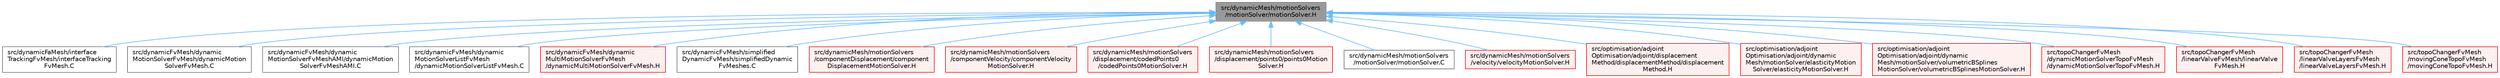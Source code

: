 digraph "src/dynamicMesh/motionSolvers/motionSolver/motionSolver.H"
{
 // LATEX_PDF_SIZE
  bgcolor="transparent";
  edge [fontname=Helvetica,fontsize=10,labelfontname=Helvetica,labelfontsize=10];
  node [fontname=Helvetica,fontsize=10,shape=box,height=0.2,width=0.4];
  Node1 [id="Node000001",label="src/dynamicMesh/motionSolvers\l/motionSolver/motionSolver.H",height=0.2,width=0.4,color="gray40", fillcolor="grey60", style="filled", fontcolor="black",tooltip=" "];
  Node1 -> Node2 [id="edge1_Node000001_Node000002",dir="back",color="steelblue1",style="solid",tooltip=" "];
  Node2 [id="Node000002",label="src/dynamicFaMesh/interface\lTrackingFvMesh/interfaceTracking\lFvMesh.C",height=0.2,width=0.4,color="grey40", fillcolor="white", style="filled",URL="$interfaceTrackingFvMesh_8C.html",tooltip=" "];
  Node1 -> Node3 [id="edge2_Node000001_Node000003",dir="back",color="steelblue1",style="solid",tooltip=" "];
  Node3 [id="Node000003",label="src/dynamicFvMesh/dynamic\lMotionSolverFvMesh/dynamicMotion\lSolverFvMesh.C",height=0.2,width=0.4,color="grey40", fillcolor="white", style="filled",URL="$dynamicMotionSolverFvMesh_8C.html",tooltip=" "];
  Node1 -> Node4 [id="edge3_Node000001_Node000004",dir="back",color="steelblue1",style="solid",tooltip=" "];
  Node4 [id="Node000004",label="src/dynamicFvMesh/dynamic\lMotionSolverFvMeshAMI/dynamicMotion\lSolverFvMeshAMI.C",height=0.2,width=0.4,color="grey40", fillcolor="white", style="filled",URL="$dynamicMotionSolverFvMeshAMI_8C.html",tooltip=" "];
  Node1 -> Node5 [id="edge4_Node000001_Node000005",dir="back",color="steelblue1",style="solid",tooltip=" "];
  Node5 [id="Node000005",label="src/dynamicFvMesh/dynamic\lMotionSolverListFvMesh\l/dynamicMotionSolverListFvMesh.C",height=0.2,width=0.4,color="grey40", fillcolor="white", style="filled",URL="$dynamicMotionSolverListFvMesh_8C.html",tooltip=" "];
  Node1 -> Node6 [id="edge5_Node000001_Node000006",dir="back",color="steelblue1",style="solid",tooltip=" "];
  Node6 [id="Node000006",label="src/dynamicFvMesh/dynamic\lMultiMotionSolverFvMesh\l/dynamicMultiMotionSolverFvMesh.H",height=0.2,width=0.4,color="red", fillcolor="#FFF0F0", style="filled",URL="$dynamicMultiMotionSolverFvMesh_8H.html",tooltip=" "];
  Node1 -> Node8 [id="edge6_Node000001_Node000008",dir="back",color="steelblue1",style="solid",tooltip=" "];
  Node8 [id="Node000008",label="src/dynamicFvMesh/simplified\lDynamicFvMesh/simplifiedDynamic\lFvMeshes.C",height=0.2,width=0.4,color="grey40", fillcolor="white", style="filled",URL="$simplifiedDynamicFvMeshes_8C.html",tooltip=" "];
  Node1 -> Node9 [id="edge7_Node000001_Node000009",dir="back",color="steelblue1",style="solid",tooltip=" "];
  Node9 [id="Node000009",label="src/dynamicMesh/motionSolvers\l/componentDisplacement/component\lDisplacementMotionSolver.H",height=0.2,width=0.4,color="red", fillcolor="#FFF0F0", style="filled",URL="$componentDisplacementMotionSolver_8H.html",tooltip=" "];
  Node1 -> Node13 [id="edge8_Node000001_Node000013",dir="back",color="steelblue1",style="solid",tooltip=" "];
  Node13 [id="Node000013",label="src/dynamicMesh/motionSolvers\l/componentVelocity/componentVelocity\lMotionSolver.H",height=0.2,width=0.4,color="red", fillcolor="#FFF0F0", style="filled",URL="$componentVelocityMotionSolver_8H.html",tooltip=" "];
  Node1 -> Node19 [id="edge9_Node000001_Node000019",dir="back",color="steelblue1",style="solid",tooltip=" "];
  Node19 [id="Node000019",label="src/dynamicMesh/motionSolvers\l/displacement/codedPoints0\l/codedPoints0MotionSolver.H",height=0.2,width=0.4,color="red", fillcolor="#FFF0F0", style="filled",URL="$codedPoints0MotionSolver_8H.html",tooltip=" "];
  Node1 -> Node21 [id="edge10_Node000001_Node000021",dir="back",color="steelblue1",style="solid",tooltip=" "];
  Node21 [id="Node000021",label="src/dynamicMesh/motionSolvers\l/displacement/points0/points0Motion\lSolver.H",height=0.2,width=0.4,color="red", fillcolor="#FFF0F0", style="filled",URL="$points0MotionSolver_8H.html",tooltip=" "];
  Node1 -> Node58 [id="edge11_Node000001_Node000058",dir="back",color="steelblue1",style="solid",tooltip=" "];
  Node58 [id="Node000058",label="src/dynamicMesh/motionSolvers\l/motionSolver/motionSolver.C",height=0.2,width=0.4,color="grey40", fillcolor="white", style="filled",URL="$motionSolver_8C.html",tooltip=" "];
  Node1 -> Node59 [id="edge12_Node000001_Node000059",dir="back",color="steelblue1",style="solid",tooltip=" "];
  Node59 [id="Node000059",label="src/dynamicMesh/motionSolvers\l/velocity/velocityMotionSolver.H",height=0.2,width=0.4,color="red", fillcolor="#FFF0F0", style="filled",URL="$velocityMotionSolver_8H.html",tooltip=" "];
  Node1 -> Node69 [id="edge13_Node000001_Node000069",dir="back",color="steelblue1",style="solid",tooltip=" "];
  Node69 [id="Node000069",label="src/optimisation/adjoint\lOptimisation/adjoint/displacement\lMethod/displacementMethod/displacement\lMethod.H",height=0.2,width=0.4,color="red", fillcolor="#FFF0F0", style="filled",URL="$displacementMethod_8H.html",tooltip=" "];
  Node1 -> Node90 [id="edge14_Node000001_Node000090",dir="back",color="steelblue1",style="solid",tooltip=" "];
  Node90 [id="Node000090",label="src/optimisation/adjoint\lOptimisation/adjoint/dynamic\lMesh/motionSolver/elasticityMotion\lSolver/elasticityMotionSolver.H",height=0.2,width=0.4,color="red", fillcolor="#FFF0F0", style="filled",URL="$elasticityMotionSolver_8H.html",tooltip=" "];
  Node1 -> Node92 [id="edge15_Node000001_Node000092",dir="back",color="steelblue1",style="solid",tooltip=" "];
  Node92 [id="Node000092",label="src/optimisation/adjoint\lOptimisation/adjoint/dynamic\lMesh/motionSolver/volumetricBSplines\lMotionSolver/volumetricBSplinesMotionSolver.H",height=0.2,width=0.4,color="red", fillcolor="#FFF0F0", style="filled",URL="$volumetricBSplinesMotionSolver_8H.html",tooltip=" "];
  Node1 -> Node94 [id="edge16_Node000001_Node000094",dir="back",color="steelblue1",style="solid",tooltip=" "];
  Node94 [id="Node000094",label="src/topoChangerFvMesh\l/dynamicMotionSolverTopoFvMesh\l/dynamicMotionSolverTopoFvMesh.H",height=0.2,width=0.4,color="red", fillcolor="#FFF0F0", style="filled",URL="$dynamicMotionSolverTopoFvMesh_8H.html",tooltip=" "];
  Node1 -> Node96 [id="edge17_Node000001_Node000096",dir="back",color="steelblue1",style="solid",tooltip=" "];
  Node96 [id="Node000096",label="src/topoChangerFvMesh\l/linearValveFvMesh/linearValve\lFvMesh.H",height=0.2,width=0.4,color="red", fillcolor="#FFF0F0", style="filled",URL="$linearValveFvMesh_8H.html",tooltip=" "];
  Node1 -> Node98 [id="edge18_Node000001_Node000098",dir="back",color="steelblue1",style="solid",tooltip=" "];
  Node98 [id="Node000098",label="src/topoChangerFvMesh\l/linearValveLayersFvMesh\l/linearValveLayersFvMesh.H",height=0.2,width=0.4,color="red", fillcolor="#FFF0F0", style="filled",URL="$linearValveLayersFvMesh_8H.html",tooltip=" "];
  Node1 -> Node100 [id="edge19_Node000001_Node000100",dir="back",color="steelblue1",style="solid",tooltip=" "];
  Node100 [id="Node000100",label="src/topoChangerFvMesh\l/movingConeTopoFvMesh\l/movingConeTopoFvMesh.H",height=0.2,width=0.4,color="red", fillcolor="#FFF0F0", style="filled",URL="$movingConeTopoFvMesh_8H.html",tooltip=" "];
}

